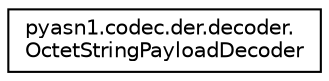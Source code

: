 digraph "Graphical Class Hierarchy"
{
 // LATEX_PDF_SIZE
  edge [fontname="Helvetica",fontsize="10",labelfontname="Helvetica",labelfontsize="10"];
  node [fontname="Helvetica",fontsize="10",shape=record];
  rankdir="LR";
  Node0 [label="pyasn1.codec.der.decoder.\lOctetStringPayloadDecoder",height=0.2,width=0.4,color="black", fillcolor="white", style="filled",URL="$classpyasn1_1_1codec_1_1der_1_1decoder_1_1OctetStringPayloadDecoder.html",tooltip=" "];
}
